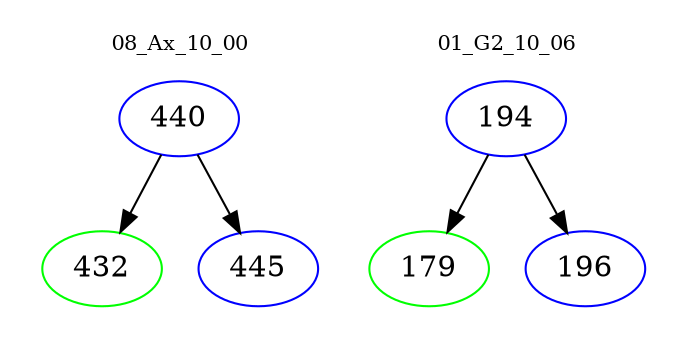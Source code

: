 digraph{
subgraph cluster_0 {
color = white
label = "08_Ax_10_00";
fontsize=10;
T0_440 [label="440", color="blue"]
T0_440 -> T0_432 [color="black"]
T0_432 [label="432", color="green"]
T0_440 -> T0_445 [color="black"]
T0_445 [label="445", color="blue"]
}
subgraph cluster_1 {
color = white
label = "01_G2_10_06";
fontsize=10;
T1_194 [label="194", color="blue"]
T1_194 -> T1_179 [color="black"]
T1_179 [label="179", color="green"]
T1_194 -> T1_196 [color="black"]
T1_196 [label="196", color="blue"]
}
}
